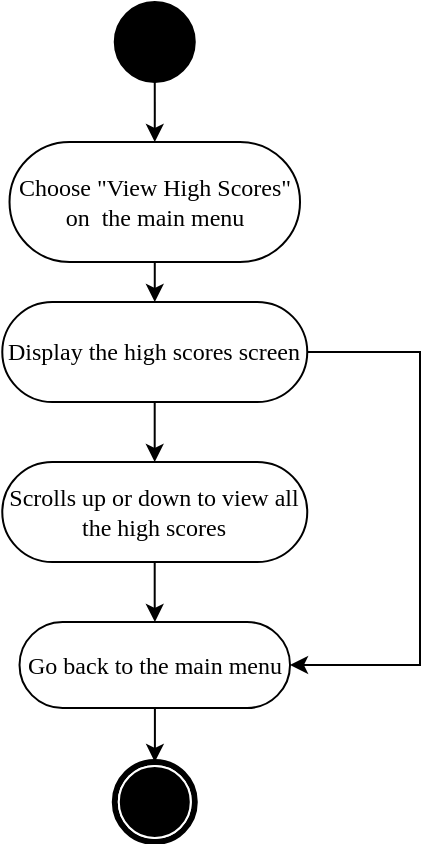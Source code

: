 <mxfile version="23.1.2" type="github">
  <diagram name="第 1 页" id="rXJZh0kovRQLstCPD7ZZ">
    <mxGraphModel dx="2074" dy="3478" grid="1" gridSize="10" guides="1" tooltips="1" connect="1" arrows="1" fold="1" page="1" pageScale="1" pageWidth="827" pageHeight="1169" math="0" shadow="0">
      <root>
        <mxCell id="0" />
        <mxCell id="1" parent="0" />
        <mxCell id="sFEqSzVRB54il9WVHIf6-2" value="" style="edgeStyle=orthogonalEdgeStyle;rounded=0;orthogonalLoop=1;jettySize=auto;html=1;" edge="1" parent="1" source="U2qfBU7l8Q5KQf0i5ZuT-2" target="sFEqSzVRB54il9WVHIf6-1">
          <mxGeometry relative="1" as="geometry" />
        </mxCell>
        <mxCell id="sFEqSzVRB54il9WVHIf6-5" value="" style="edgeStyle=orthogonalEdgeStyle;rounded=0;orthogonalLoop=1;jettySize=auto;html=1;entryX=1;entryY=0.5;entryDx=0;entryDy=0;" edge="1" parent="1" source="U2qfBU7l8Q5KQf0i5ZuT-2" target="U2qfBU7l8Q5KQf0i5ZuT-6">
          <mxGeometry relative="1" as="geometry">
            <mxPoint x="519.875" y="-1825" as="targetPoint" />
            <Array as="points">
              <mxPoint x="480" y="-1825" />
              <mxPoint x="480" y="-1668" />
            </Array>
          </mxGeometry>
        </mxCell>
        <mxCell id="U2qfBU7l8Q5KQf0i5ZuT-2" value="Display the high scores screen" style="rounded=1;whiteSpace=wrap;html=1;shadow=0;comic=0;labelBackgroundColor=none;strokeWidth=1;fontFamily=Verdana;fontSize=12;align=center;arcSize=50;" parent="1" vertex="1">
          <mxGeometry x="271.14" y="-1850" width="152.49" height="50" as="geometry" />
        </mxCell>
        <mxCell id="U2qfBU7l8Q5KQf0i5ZuT-3" value="" style="edgeStyle=orthogonalEdgeStyle;rounded=0;orthogonalLoop=1;jettySize=auto;html=1;entryX=0.5;entryY=0;entryDx=0;entryDy=0;" parent="1" source="U2qfBU7l8Q5KQf0i5ZuT-4" target="U2qfBU7l8Q5KQf0i5ZuT-15" edge="1">
          <mxGeometry relative="1" as="geometry">
            <mxPoint x="342.25" y="-1930" as="targetPoint" />
          </mxGeometry>
        </mxCell>
        <mxCell id="U2qfBU7l8Q5KQf0i5ZuT-4" value="" style="ellipse;whiteSpace=wrap;html=1;rounded=0;shadow=0;comic=0;labelBackgroundColor=none;strokeWidth=1;fillColor=#000000;fontFamily=Verdana;fontSize=12;align=center;" parent="1" vertex="1">
          <mxGeometry x="327.38" y="-2000" width="40" height="40" as="geometry" />
        </mxCell>
        <mxCell id="mcZHgIAfH_DeUEUgBjVq-1" value="" style="edgeStyle=orthogonalEdgeStyle;rounded=0;orthogonalLoop=1;jettySize=auto;html=1;" parent="1" source="U2qfBU7l8Q5KQf0i5ZuT-6" target="U2qfBU7l8Q5KQf0i5ZuT-12" edge="1">
          <mxGeometry relative="1" as="geometry" />
        </mxCell>
        <mxCell id="U2qfBU7l8Q5KQf0i5ZuT-6" value="Go back to the main menu" style="rounded=1;whiteSpace=wrap;html=1;shadow=0;comic=0;labelBackgroundColor=none;strokeWidth=1;fontFamily=Verdana;fontSize=12;align=center;arcSize=50;" parent="1" vertex="1">
          <mxGeometry x="279.76" y="-1690" width="135.25" height="43" as="geometry" />
        </mxCell>
        <mxCell id="U2qfBU7l8Q5KQf0i5ZuT-12" value="" style="shape=mxgraph.bpmn.shape;html=1;verticalLabelPosition=bottom;labelBackgroundColor=#ffffff;verticalAlign=top;perimeter=ellipsePerimeter;outline=end;symbol=terminate;rounded=0;shadow=0;comic=0;strokeWidth=1;fontFamily=Verdana;fontSize=12;align=center;" parent="1" vertex="1">
          <mxGeometry x="327.39" y="-1620" width="40" height="40" as="geometry" />
        </mxCell>
        <mxCell id="U2qfBU7l8Q5KQf0i5ZuT-13" value="" style="edgeStyle=orthogonalEdgeStyle;rounded=0;orthogonalLoop=1;jettySize=auto;html=1;" parent="1" source="U2qfBU7l8Q5KQf0i5ZuT-15" target="U2qfBU7l8Q5KQf0i5ZuT-2" edge="1">
          <mxGeometry relative="1" as="geometry">
            <Array as="points">
              <mxPoint x="342" y="-1810" />
              <mxPoint x="342" y="-1810" />
            </Array>
          </mxGeometry>
        </mxCell>
        <mxCell id="U2qfBU7l8Q5KQf0i5ZuT-15" value="Choose &quot;View High Scores&quot; on&amp;nbsp; the main menu" style="rounded=1;whiteSpace=wrap;html=1;shadow=0;comic=0;labelBackgroundColor=none;strokeWidth=1;fontFamily=Verdana;fontSize=12;align=center;arcSize=50;" parent="1" vertex="1">
          <mxGeometry x="274.76" y="-1930" width="145.25" height="60" as="geometry" />
        </mxCell>
        <mxCell id="sFEqSzVRB54il9WVHIf6-3" value="" style="edgeStyle=orthogonalEdgeStyle;rounded=0;orthogonalLoop=1;jettySize=auto;html=1;" edge="1" parent="1" source="sFEqSzVRB54il9WVHIf6-1" target="U2qfBU7l8Q5KQf0i5ZuT-6">
          <mxGeometry relative="1" as="geometry" />
        </mxCell>
        <mxCell id="sFEqSzVRB54il9WVHIf6-1" value="Scrolls up or down to view all the high scores" style="rounded=1;whiteSpace=wrap;html=1;shadow=0;comic=0;labelBackgroundColor=none;strokeWidth=1;fontFamily=Verdana;fontSize=12;align=center;arcSize=50;" vertex="1" parent="1">
          <mxGeometry x="271.14" y="-1770" width="152.49" height="50" as="geometry" />
        </mxCell>
      </root>
    </mxGraphModel>
  </diagram>
</mxfile>
